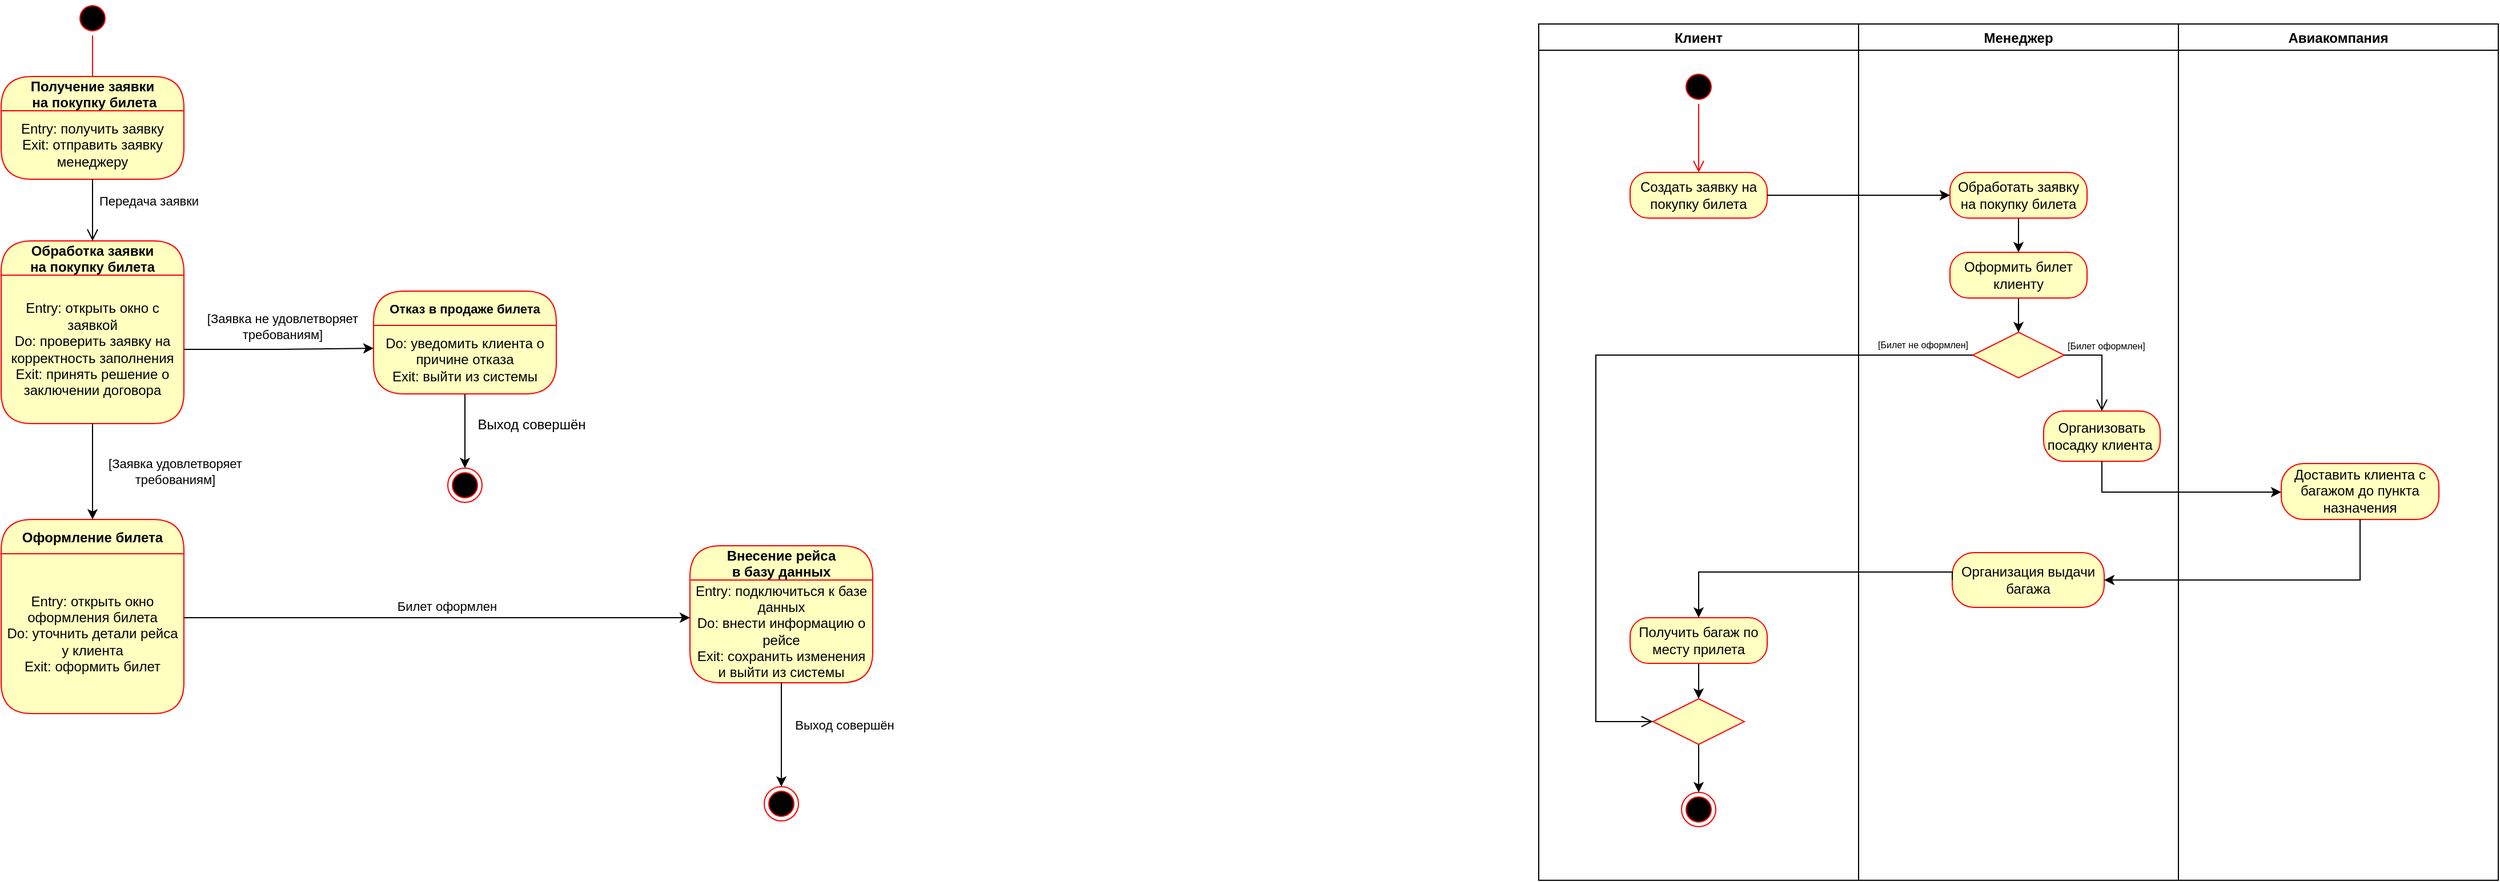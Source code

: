 <mxfile version="21.3.5" type="device">
  <diagram name="Страница 1" id="a0UXy9ev9XxD7bY3xzzI">
    <mxGraphModel dx="1432" dy="-2414" grid="0" gridSize="10" guides="1" tooltips="1" connect="1" arrows="1" fold="1" page="0" pageScale="1" pageWidth="827" pageHeight="1169" math="0" shadow="0">
      <root>
        <mxCell id="0" />
        <mxCell id="1" parent="0" />
        <mxCell id="H_KyEJUk3APKb7K7dm_j-61" value="" style="ellipse;html=1;shape=startState;fillColor=#000000;strokeColor=#ff0000;" parent="1" vertex="1">
          <mxGeometry x="375.0" y="3539.999" width="30" height="30" as="geometry" />
        </mxCell>
        <mxCell id="H_KyEJUk3APKb7K7dm_j-62" value="" style="edgeStyle=orthogonalEdgeStyle;html=1;verticalAlign=bottom;endArrow=open;endSize=8;strokeColor=#ff0000;rounded=0;" parent="1" source="H_KyEJUk3APKb7K7dm_j-61" edge="1">
          <mxGeometry relative="1" as="geometry">
            <mxPoint x="390.0" y="3619.999" as="targetPoint" />
          </mxGeometry>
        </mxCell>
        <mxCell id="H_KyEJUk3APKb7K7dm_j-63" value="Получение заявки&#xa; на покупку билета" style="swimlane;fontStyle=1;align=center;verticalAlign=middle;childLayout=stackLayout;horizontal=1;startSize=30;horizontalStack=0;resizeParent=0;resizeLast=1;container=0;fontColor=#000000;collapsible=0;rounded=1;arcSize=30;strokeColor=#ff0000;fillColor=#ffffc0;swimlaneFillColor=#ffffc0;dropTarget=0;" parent="1" vertex="1">
          <mxGeometry x="310.0" y="3605.999" width="160" height="90" as="geometry" />
        </mxCell>
        <mxCell id="H_KyEJUk3APKb7K7dm_j-64" value="Entry: получить заявку&lt;br&gt;Exit: отправить заявку менеджеру" style="text;html=1;strokeColor=none;fillColor=none;align=center;verticalAlign=middle;spacingLeft=4;spacingRight=4;whiteSpace=wrap;overflow=hidden;rotatable=0;fontColor=#000000;" parent="H_KyEJUk3APKb7K7dm_j-63" vertex="1">
          <mxGeometry y="30" width="160" height="60" as="geometry" />
        </mxCell>
        <mxCell id="H_KyEJUk3APKb7K7dm_j-65" value="Передача заявки" style="edgeStyle=orthogonalEdgeStyle;html=1;verticalAlign=bottom;endArrow=open;endSize=8;strokeColor=#000000;rounded=0;entryX=0.5;entryY=0;entryDx=0;entryDy=0;" parent="1" source="H_KyEJUk3APKb7K7dm_j-63" target="H_KyEJUk3APKb7K7dm_j-67" edge="1">
          <mxGeometry x="0.037" y="49" relative="1" as="geometry">
            <mxPoint x="390.0" y="3779.999" as="targetPoint" />
            <mxPoint as="offset" />
          </mxGeometry>
        </mxCell>
        <mxCell id="H_KyEJUk3APKb7K7dm_j-67" value="Обработка заявки&#xa;на покупку билета" style="swimlane;fontStyle=1;align=center;verticalAlign=middle;childLayout=stackLayout;horizontal=1;startSize=30;horizontalStack=0;resizeParent=0;resizeLast=1;container=0;fontColor=#000000;collapsible=0;rounded=1;arcSize=30;strokeColor=#ff0000;fillColor=#ffffc0;swimlaneFillColor=#ffffc0;dropTarget=0;" parent="1" vertex="1">
          <mxGeometry x="310.0" y="3749.999" width="160" height="160" as="geometry" />
        </mxCell>
        <mxCell id="H_KyEJUk3APKb7K7dm_j-68" value="Entry: открыть окно с заявкой&lt;br&gt;Do: проверить заявку на корректность заполнения&lt;br&gt;Exit: принять решение о заключении договора" style="text;html=1;strokeColor=none;fillColor=none;align=center;verticalAlign=middle;spacingLeft=4;spacingRight=4;whiteSpace=wrap;overflow=hidden;rotatable=0;fontColor=#000000;" parent="H_KyEJUk3APKb7K7dm_j-67" vertex="1">
          <mxGeometry y="30" width="160" height="130" as="geometry" />
        </mxCell>
        <mxCell id="H_KyEJUk3APKb7K7dm_j-69" style="edgeStyle=orthogonalEdgeStyle;rounded=0;orthogonalLoop=1;jettySize=auto;html=1;exitX=0.5;exitY=1;exitDx=0;exitDy=0;entryX=0.5;entryY=0;entryDx=0;entryDy=0;strokeColor=#000000;" parent="1" source="H_KyEJUk3APKb7K7dm_j-70" target="H_KyEJUk3APKb7K7dm_j-73" edge="1">
          <mxGeometry relative="1" as="geometry" />
        </mxCell>
        <mxCell id="H_KyEJUk3APKb7K7dm_j-70" value="Отказ в продаже билета" style="swimlane;fontStyle=1;align=center;verticalAlign=middle;childLayout=stackLayout;horizontal=1;startSize=30;horizontalStack=0;resizeParent=0;resizeLast=1;container=0;fontColor=#000000;collapsible=0;rounded=1;arcSize=30;strokeColor=#ff0000;fillColor=#ffffc0;swimlaneFillColor=#ffffc0;dropTarget=0;fontSize=11;" parent="1" vertex="1">
          <mxGeometry x="636.0" y="3793.999" width="160" height="90" as="geometry" />
        </mxCell>
        <mxCell id="H_KyEJUk3APKb7K7dm_j-71" style="edgeStyle=orthogonalEdgeStyle;rounded=0;orthogonalLoop=1;jettySize=auto;html=1;exitX=1;exitY=0.5;exitDx=0;exitDy=0;entryX=0;entryY=0.5;entryDx=0;entryDy=0;strokeColor=#000000;" parent="1" source="H_KyEJUk3APKb7K7dm_j-68" edge="1">
          <mxGeometry relative="1" as="geometry">
            <mxPoint x="636.0" y="3843.999" as="targetPoint" />
          </mxGeometry>
        </mxCell>
        <mxCell id="H_KyEJUk3APKb7K7dm_j-72" value="[Заявка не удовлетворяет&lt;br&gt;требованиям]" style="edgeLabel;html=1;align=center;verticalAlign=middle;resizable=0;points=[];" parent="H_KyEJUk3APKb7K7dm_j-71" vertex="1" connectable="0">
          <mxGeometry x="-0.313" y="1" relative="1" as="geometry">
            <mxPoint x="29" y="-19" as="offset" />
          </mxGeometry>
        </mxCell>
        <mxCell id="H_KyEJUk3APKb7K7dm_j-73" value="" style="ellipse;html=1;shape=endState;fillColor=#000000;strokeColor=#ff0000;" parent="1" vertex="1">
          <mxGeometry x="701.0" y="3948.999" width="30" height="30" as="geometry" />
        </mxCell>
        <mxCell id="H_KyEJUk3APKb7K7dm_j-74" value="[Заявка удовлетворяет&lt;br style=&quot;border-color: var(--border-color);&quot;&gt;требованиям]" style="edgeLabel;html=1;align=center;verticalAlign=middle;resizable=0;points=[];" parent="1" vertex="1" connectable="0">
          <mxGeometry x="470.002" y="3953.999" as="geometry">
            <mxPoint x="-8" y="-2" as="offset" />
          </mxGeometry>
        </mxCell>
        <mxCell id="H_KyEJUk3APKb7K7dm_j-75" value="Оформление билета" style="swimlane;fontStyle=1;align=center;verticalAlign=middle;childLayout=stackLayout;horizontal=1;startSize=30;horizontalStack=0;resizeParent=0;resizeLast=1;container=0;fontColor=#000000;collapsible=0;rounded=1;arcSize=30;strokeColor=#ff0000;fillColor=#ffffc0;swimlaneFillColor=#ffffc0;dropTarget=0;" parent="1" vertex="1">
          <mxGeometry x="310.0" y="3993.999" width="160" height="170" as="geometry" />
        </mxCell>
        <mxCell id="H_KyEJUk3APKb7K7dm_j-76" value="Entry: открыть окно оформления билета&lt;br&gt;Do: уточнить детали рейса у клиента&lt;br&gt;Exit: оформить билет" style="text;html=1;strokeColor=none;fillColor=none;align=center;verticalAlign=middle;spacingLeft=4;spacingRight=4;whiteSpace=wrap;overflow=hidden;rotatable=0;fontColor=#000000;" parent="H_KyEJUk3APKb7K7dm_j-75" vertex="1">
          <mxGeometry y="30" width="160" height="140" as="geometry" />
        </mxCell>
        <mxCell id="H_KyEJUk3APKb7K7dm_j-77" value="Внесение рейса&#xa;в базу данных" style="swimlane;fontStyle=1;align=center;verticalAlign=middle;childLayout=stackLayout;horizontal=1;startSize=30;horizontalStack=0;resizeParent=0;resizeLast=1;container=0;fontColor=#000000;collapsible=0;rounded=1;arcSize=30;strokeColor=#ff0000;fillColor=#ffffc0;swimlaneFillColor=#ffffc0;dropTarget=0;" parent="1" vertex="1">
          <mxGeometry x="913.0" y="4016.999" width="160" height="120" as="geometry" />
        </mxCell>
        <mxCell id="H_KyEJUk3APKb7K7dm_j-78" value="Entry: подключиться к базе данных&lt;br&gt;Do: внести информацию о рейсе&lt;br&gt;Exit: сохранить изменения и выйти из системы" style="text;html=1;strokeColor=none;fillColor=none;align=center;verticalAlign=middle;spacingLeft=4;spacingRight=4;whiteSpace=wrap;overflow=hidden;rotatable=0;fontColor=#000000;" parent="H_KyEJUk3APKb7K7dm_j-77" vertex="1">
          <mxGeometry y="30" width="160" height="90" as="geometry" />
        </mxCell>
        <mxCell id="H_KyEJUk3APKb7K7dm_j-79" value="Билет оформлен" style="edgeStyle=orthogonalEdgeStyle;rounded=0;orthogonalLoop=1;jettySize=auto;html=1;strokeColor=#000000;entryX=0;entryY=0.367;entryDx=0;entryDy=0;entryPerimeter=0;exitX=0.998;exitY=0.4;exitDx=0;exitDy=0;exitPerimeter=0;" parent="1" source="H_KyEJUk3APKb7K7dm_j-76" target="H_KyEJUk3APKb7K7dm_j-78" edge="1">
          <mxGeometry x="0.038" y="10" relative="1" as="geometry">
            <mxPoint x="486.0" y="4079.999" as="sourcePoint" />
            <mxPoint x="635.32" y="4085.879" as="targetPoint" />
            <Array as="points" />
            <mxPoint as="offset" />
          </mxGeometry>
        </mxCell>
        <mxCell id="H_KyEJUk3APKb7K7dm_j-80" value="Выход совершён" style="text;html=1;align=center;verticalAlign=middle;resizable=0;points=[];autosize=1;strokeColor=none;fillColor=none;" parent="1" vertex="1">
          <mxGeometry x="717.0" y="3897.999" width="113" height="26" as="geometry" />
        </mxCell>
        <mxCell id="H_KyEJUk3APKb7K7dm_j-82" value="Клиент" style="swimlane;" parent="1" vertex="1">
          <mxGeometry x="1656.0" y="3559.999" width="280" height="750" as="geometry" />
        </mxCell>
        <mxCell id="H_KyEJUk3APKb7K7dm_j-83" value="Создать заявку на покупку билета" style="rounded=1;whiteSpace=wrap;html=1;arcSize=40;fontColor=#000000;fillColor=#ffffc0;strokeColor=#ff0000;" parent="H_KyEJUk3APKb7K7dm_j-82" vertex="1">
          <mxGeometry x="80" y="130" width="120" height="40" as="geometry" />
        </mxCell>
        <mxCell id="H_KyEJUk3APKb7K7dm_j-84" value="" style="ellipse;html=1;shape=startState;fillColor=#000000;strokeColor=#ff0000;" parent="H_KyEJUk3APKb7K7dm_j-82" vertex="1">
          <mxGeometry x="125" y="40" width="30" height="30" as="geometry" />
        </mxCell>
        <mxCell id="H_KyEJUk3APKb7K7dm_j-85" value="" style="edgeStyle=orthogonalEdgeStyle;html=1;verticalAlign=bottom;endArrow=open;endSize=8;strokeColor=#ff0000;rounded=0;" parent="H_KyEJUk3APKb7K7dm_j-82" source="H_KyEJUk3APKb7K7dm_j-84" edge="1">
          <mxGeometry relative="1" as="geometry">
            <mxPoint x="140" y="130" as="targetPoint" />
          </mxGeometry>
        </mxCell>
        <mxCell id="H_KyEJUk3APKb7K7dm_j-86" style="edgeStyle=orthogonalEdgeStyle;rounded=0;orthogonalLoop=1;jettySize=auto;html=1;entryX=0.5;entryY=0;entryDx=0;entryDy=0;" parent="H_KyEJUk3APKb7K7dm_j-82" source="H_KyEJUk3APKb7K7dm_j-87" target="H_KyEJUk3APKb7K7dm_j-249" edge="1">
          <mxGeometry relative="1" as="geometry">
            <mxPoint x="142.0" y="608.001" as="targetPoint" />
          </mxGeometry>
        </mxCell>
        <mxCell id="H_KyEJUk3APKb7K7dm_j-87" value="Получить багаж по месту прилета" style="rounded=1;whiteSpace=wrap;html=1;arcSize=40;fontColor=#000000;fillColor=#ffffc0;strokeColor=#ff0000;" parent="H_KyEJUk3APKb7K7dm_j-82" vertex="1">
          <mxGeometry x="80" y="520" width="120" height="40" as="geometry" />
        </mxCell>
        <mxCell id="H_KyEJUk3APKb7K7dm_j-88" value="" style="ellipse;html=1;shape=endState;fillColor=#000000;strokeColor=#ff0000;" parent="H_KyEJUk3APKb7K7dm_j-82" vertex="1">
          <mxGeometry x="125" y="673" width="30" height="30" as="geometry" />
        </mxCell>
        <mxCell id="H_KyEJUk3APKb7K7dm_j-251" style="edgeStyle=orthogonalEdgeStyle;rounded=0;orthogonalLoop=1;jettySize=auto;html=1;exitX=0.5;exitY=1;exitDx=0;exitDy=0;entryX=0.5;entryY=0;entryDx=0;entryDy=0;" parent="H_KyEJUk3APKb7K7dm_j-82" source="H_KyEJUk3APKb7K7dm_j-249" target="H_KyEJUk3APKb7K7dm_j-88" edge="1">
          <mxGeometry relative="1" as="geometry" />
        </mxCell>
        <mxCell id="H_KyEJUk3APKb7K7dm_j-249" value="" style="rhombus;whiteSpace=wrap;html=1;fontColor=#000000;fillColor=#ffffc0;strokeColor=#ff0000;" parent="H_KyEJUk3APKb7K7dm_j-82" vertex="1">
          <mxGeometry x="100" y="591" width="80" height="40" as="geometry" />
        </mxCell>
        <mxCell id="H_KyEJUk3APKb7K7dm_j-89" value="Менеджер" style="swimlane;" parent="1" vertex="1">
          <mxGeometry x="1936.0" y="3559.999" width="280" height="750" as="geometry" />
        </mxCell>
        <mxCell id="H_KyEJUk3APKb7K7dm_j-90" style="edgeStyle=orthogonalEdgeStyle;rounded=0;orthogonalLoop=1;jettySize=auto;html=1;exitX=0.5;exitY=1;exitDx=0;exitDy=0;entryX=0.5;entryY=0;entryDx=0;entryDy=0;" parent="H_KyEJUk3APKb7K7dm_j-89" source="H_KyEJUk3APKb7K7dm_j-91" target="H_KyEJUk3APKb7K7dm_j-98" edge="1">
          <mxGeometry relative="1" as="geometry">
            <mxPoint x="140" y="210" as="targetPoint" />
          </mxGeometry>
        </mxCell>
        <mxCell id="H_KyEJUk3APKb7K7dm_j-91" value="Обработать заявку на покупку билета" style="rounded=1;whiteSpace=wrap;html=1;arcSize=40;fontColor=#000000;fillColor=#ffffc0;strokeColor=#ff0000;" parent="H_KyEJUk3APKb7K7dm_j-89" vertex="1">
          <mxGeometry x="80" y="130" width="120" height="40" as="geometry" />
        </mxCell>
        <mxCell id="H_KyEJUk3APKb7K7dm_j-92" value="" style="rhombus;whiteSpace=wrap;html=1;fontColor=#000000;fillColor=#ffffc0;strokeColor=#ff0000;" parent="H_KyEJUk3APKb7K7dm_j-89" vertex="1">
          <mxGeometry x="100" y="270" width="80" height="40" as="geometry" />
        </mxCell>
        <mxCell id="H_KyEJUk3APKb7K7dm_j-93" value="Организовать посадку клиента&amp;nbsp;" style="rounded=1;whiteSpace=wrap;html=1;arcSize=40;fontColor=#000000;fillColor=#ffffc0;strokeColor=#ff0000;" parent="H_KyEJUk3APKb7K7dm_j-89" vertex="1">
          <mxGeometry x="162" y="339" width="102" height="44" as="geometry" />
        </mxCell>
        <mxCell id="H_KyEJUk3APKb7K7dm_j-94" value="&lt;font style=&quot;font-size: 8px;&quot;&gt;[Билет не оформлен]&lt;/font&gt;" style="edgeStyle=orthogonalEdgeStyle;html=1;align=left;verticalAlign=top;endArrow=open;endSize=8;strokeColor=#000000;rounded=0;entryX=0;entryY=0.5;entryDx=0;entryDy=0;" parent="H_KyEJUk3APKb7K7dm_j-89" target="H_KyEJUk3APKb7K7dm_j-249" edge="1">
          <mxGeometry x="-0.757" y="-23" relative="1" as="geometry">
            <mxPoint x="70" y="345" as="targetPoint" />
            <Array as="points">
              <mxPoint x="-230" y="290" />
              <mxPoint x="-230" y="611" />
            </Array>
            <mxPoint as="offset" />
            <mxPoint x="100" y="290" as="sourcePoint" />
          </mxGeometry>
        </mxCell>
        <mxCell id="H_KyEJUk3APKb7K7dm_j-96" value="&lt;font style=&quot;font-size: 8px;&quot;&gt;[Билет оформлен]&lt;/font&gt;" style="edgeStyle=orthogonalEdgeStyle;html=1;align=left;verticalAlign=bottom;endArrow=open;endSize=8;strokeColor=#000000;rounded=0;entryX=0.5;entryY=0;entryDx=0;entryDy=0;" parent="H_KyEJUk3APKb7K7dm_j-89" edge="1">
          <mxGeometry x="-0.976" relative="1" as="geometry">
            <mxPoint x="213" y="339" as="targetPoint" />
            <mxPoint as="offset" />
            <mxPoint x="179.999" y="290.001" as="sourcePoint" />
            <Array as="points">
              <mxPoint x="213" y="290" />
            </Array>
          </mxGeometry>
        </mxCell>
        <mxCell id="H_KyEJUk3APKb7K7dm_j-97" style="edgeStyle=orthogonalEdgeStyle;rounded=0;orthogonalLoop=1;jettySize=auto;html=1;entryX=0.5;entryY=0;entryDx=0;entryDy=0;" parent="H_KyEJUk3APKb7K7dm_j-89" source="H_KyEJUk3APKb7K7dm_j-98" target="H_KyEJUk3APKb7K7dm_j-92" edge="1">
          <mxGeometry relative="1" as="geometry" />
        </mxCell>
        <mxCell id="H_KyEJUk3APKb7K7dm_j-98" value="Оформить билет клиенту" style="rounded=1;whiteSpace=wrap;html=1;arcSize=40;fontColor=#000000;fillColor=#ffffc0;strokeColor=#ff0000;" parent="H_KyEJUk3APKb7K7dm_j-89" vertex="1">
          <mxGeometry x="80" y="200" width="120" height="40" as="geometry" />
        </mxCell>
        <mxCell id="H_KyEJUk3APKb7K7dm_j-99" value="Организация выдачи багажа" style="rounded=1;whiteSpace=wrap;html=1;arcSize=40;fontColor=#000000;fillColor=#ffffc0;strokeColor=#ff0000;" parent="H_KyEJUk3APKb7K7dm_j-89" vertex="1">
          <mxGeometry x="82" y="463" width="133" height="48" as="geometry" />
        </mxCell>
        <mxCell id="H_KyEJUk3APKb7K7dm_j-100" value="Авиакомпания" style="swimlane;startSize=23;" parent="1" vertex="1">
          <mxGeometry x="2216.0" y="3559.999" width="280" height="750" as="geometry" />
        </mxCell>
        <mxCell id="H_KyEJUk3APKb7K7dm_j-101" value="Доставить клиента с багажом до пункта назначения" style="rounded=1;whiteSpace=wrap;html=1;arcSize=40;fontColor=#000000;fillColor=#ffffc0;strokeColor=#ff0000;" parent="H_KyEJUk3APKb7K7dm_j-100" vertex="1">
          <mxGeometry x="90" y="385" width="138" height="49" as="geometry" />
        </mxCell>
        <mxCell id="H_KyEJUk3APKb7K7dm_j-102" style="edgeStyle=orthogonalEdgeStyle;rounded=0;orthogonalLoop=1;jettySize=auto;html=1;exitX=1;exitY=0.5;exitDx=0;exitDy=0;entryX=0;entryY=0.5;entryDx=0;entryDy=0;" parent="1" source="H_KyEJUk3APKb7K7dm_j-83" target="H_KyEJUk3APKb7K7dm_j-91" edge="1">
          <mxGeometry relative="1" as="geometry" />
        </mxCell>
        <mxCell id="H_KyEJUk3APKb7K7dm_j-174" style="edgeStyle=orthogonalEdgeStyle;rounded=0;orthogonalLoop=1;jettySize=auto;html=1;" parent="1" target="H_KyEJUk3APKb7K7dm_j-101" edge="1">
          <mxGeometry relative="1" as="geometry">
            <Array as="points">
              <mxPoint x="2149" y="3970" />
            </Array>
            <mxPoint x="2149" y="3943" as="sourcePoint" />
          </mxGeometry>
        </mxCell>
        <mxCell id="H_KyEJUk3APKb7K7dm_j-175" style="edgeStyle=orthogonalEdgeStyle;rounded=0;orthogonalLoop=1;jettySize=auto;html=1;exitX=0.5;exitY=1;exitDx=0;exitDy=0;entryX=1;entryY=0.5;entryDx=0;entryDy=0;" parent="1" source="H_KyEJUk3APKb7K7dm_j-101" target="H_KyEJUk3APKb7K7dm_j-99" edge="1">
          <mxGeometry relative="1" as="geometry" />
        </mxCell>
        <mxCell id="H_KyEJUk3APKb7K7dm_j-176" style="edgeStyle=orthogonalEdgeStyle;rounded=0;orthogonalLoop=1;jettySize=auto;html=1;exitX=0;exitY=0.5;exitDx=0;exitDy=0;entryX=0.5;entryY=0;entryDx=0;entryDy=0;" parent="1" source="H_KyEJUk3APKb7K7dm_j-99" target="H_KyEJUk3APKb7K7dm_j-87" edge="1">
          <mxGeometry relative="1" as="geometry">
            <mxPoint x="2076.0" y="4169.999" as="targetPoint" />
            <Array as="points">
              <mxPoint x="1796.0" y="4039.999" />
            </Array>
          </mxGeometry>
        </mxCell>
        <mxCell id="H_KyEJUk3APKb7K7dm_j-177" value="Do: уведомить клиента о причине отказа&lt;br&gt;Exit: выйти из системы" style="text;html=1;strokeColor=none;fillColor=none;align=center;verticalAlign=middle;spacingLeft=4;spacingRight=4;whiteSpace=wrap;overflow=hidden;rotatable=0;fontColor=#000000;" parent="1" vertex="1">
          <mxGeometry x="636.0" y="3823.999" width="160" height="60" as="geometry" />
        </mxCell>
        <mxCell id="H_KyEJUk3APKb7K7dm_j-178" style="edgeStyle=orthogonalEdgeStyle;rounded=0;orthogonalLoop=1;jettySize=auto;html=1;exitX=0.5;exitY=1;exitDx=0;exitDy=0;strokeColor=#000000;entryX=0.5;entryY=0;entryDx=0;entryDy=0;" parent="1" source="H_KyEJUk3APKb7K7dm_j-68" target="H_KyEJUk3APKb7K7dm_j-75" edge="1">
          <mxGeometry relative="1" as="geometry">
            <mxPoint x="390.0" y="3999.999" as="targetPoint" />
          </mxGeometry>
        </mxCell>
        <mxCell id="H_KyEJUk3APKb7K7dm_j-179" value="Выход совершён" style="edgeStyle=orthogonalEdgeStyle;rounded=0;orthogonalLoop=1;jettySize=auto;html=1;exitX=0.5;exitY=1;exitDx=0;exitDy=0;strokeColor=#000000;" parent="1" source="H_KyEJUk3APKb7K7dm_j-78" target="H_KyEJUk3APKb7K7dm_j-180" edge="1">
          <mxGeometry x="-0.175" y="55" relative="1" as="geometry">
            <mxPoint x="676.0" y="4283.999" as="sourcePoint" />
            <mxPoint x="656.0" y="4289.999" as="targetPoint" />
            <mxPoint as="offset" />
          </mxGeometry>
        </mxCell>
        <mxCell id="H_KyEJUk3APKb7K7dm_j-180" value="" style="ellipse;html=1;shape=endState;fillColor=#000000;strokeColor=#ff0000;" parent="1" vertex="1">
          <mxGeometry x="978.0" y="4227.999" width="30" height="30" as="geometry" />
        </mxCell>
      </root>
    </mxGraphModel>
  </diagram>
</mxfile>
